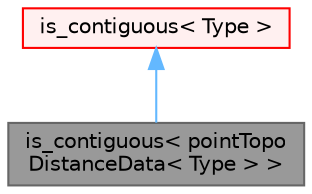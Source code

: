 digraph "is_contiguous&lt; pointTopoDistanceData&lt; Type &gt; &gt;"
{
 // LATEX_PDF_SIZE
  bgcolor="transparent";
  edge [fontname=Helvetica,fontsize=10,labelfontname=Helvetica,labelfontsize=10];
  node [fontname=Helvetica,fontsize=10,shape=box,height=0.2,width=0.4];
  Node1 [id="Node000001",label="is_contiguous\< pointTopo\lDistanceData\< Type \> \>",height=0.2,width=0.4,color="gray40", fillcolor="grey60", style="filled", fontcolor="black",tooltip=" "];
  Node2 -> Node1 [id="edge1_Node000001_Node000002",dir="back",color="steelblue1",style="solid",tooltip=" "];
  Node2 [id="Node000002",label="is_contiguous\< Type \>",height=0.2,width=0.4,color="red", fillcolor="#FFF0F0", style="filled",URL="$structFoam_1_1is__contiguous.html",tooltip=" "];
}
